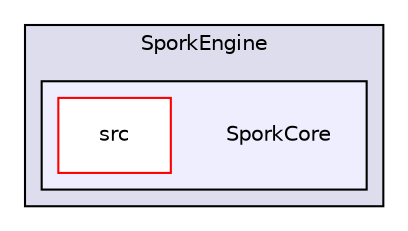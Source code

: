 digraph "W:/Uni/SPORK/WORKING SPORK/Assignment/Spork Engine Submission/SporkEngine/SporkCore" {
  compound=true
  node [ fontsize="10", fontname="Helvetica"];
  edge [ labelfontsize="10", labelfontname="Helvetica"];
  subgraph clusterdir_52cc2781a88813a131373793786956d2 {
    graph [ bgcolor="#ddddee", pencolor="black", label="SporkEngine" fontname="Helvetica", fontsize="10", URL="dir_52cc2781a88813a131373793786956d2.html"]
  subgraph clusterdir_ca2214816ce647ff3bbf19d35c3bdee2 {
    graph [ bgcolor="#eeeeff", pencolor="black", label="" URL="dir_ca2214816ce647ff3bbf19d35c3bdee2.html"];
    dir_ca2214816ce647ff3bbf19d35c3bdee2 [shape=plaintext label="SporkCore"];
    dir_f24a18f2d481361064cf425afe0b6224 [shape=box label="src" color="red" fillcolor="white" style="filled" URL="dir_f24a18f2d481361064cf425afe0b6224.html"];
  }
  }
}
